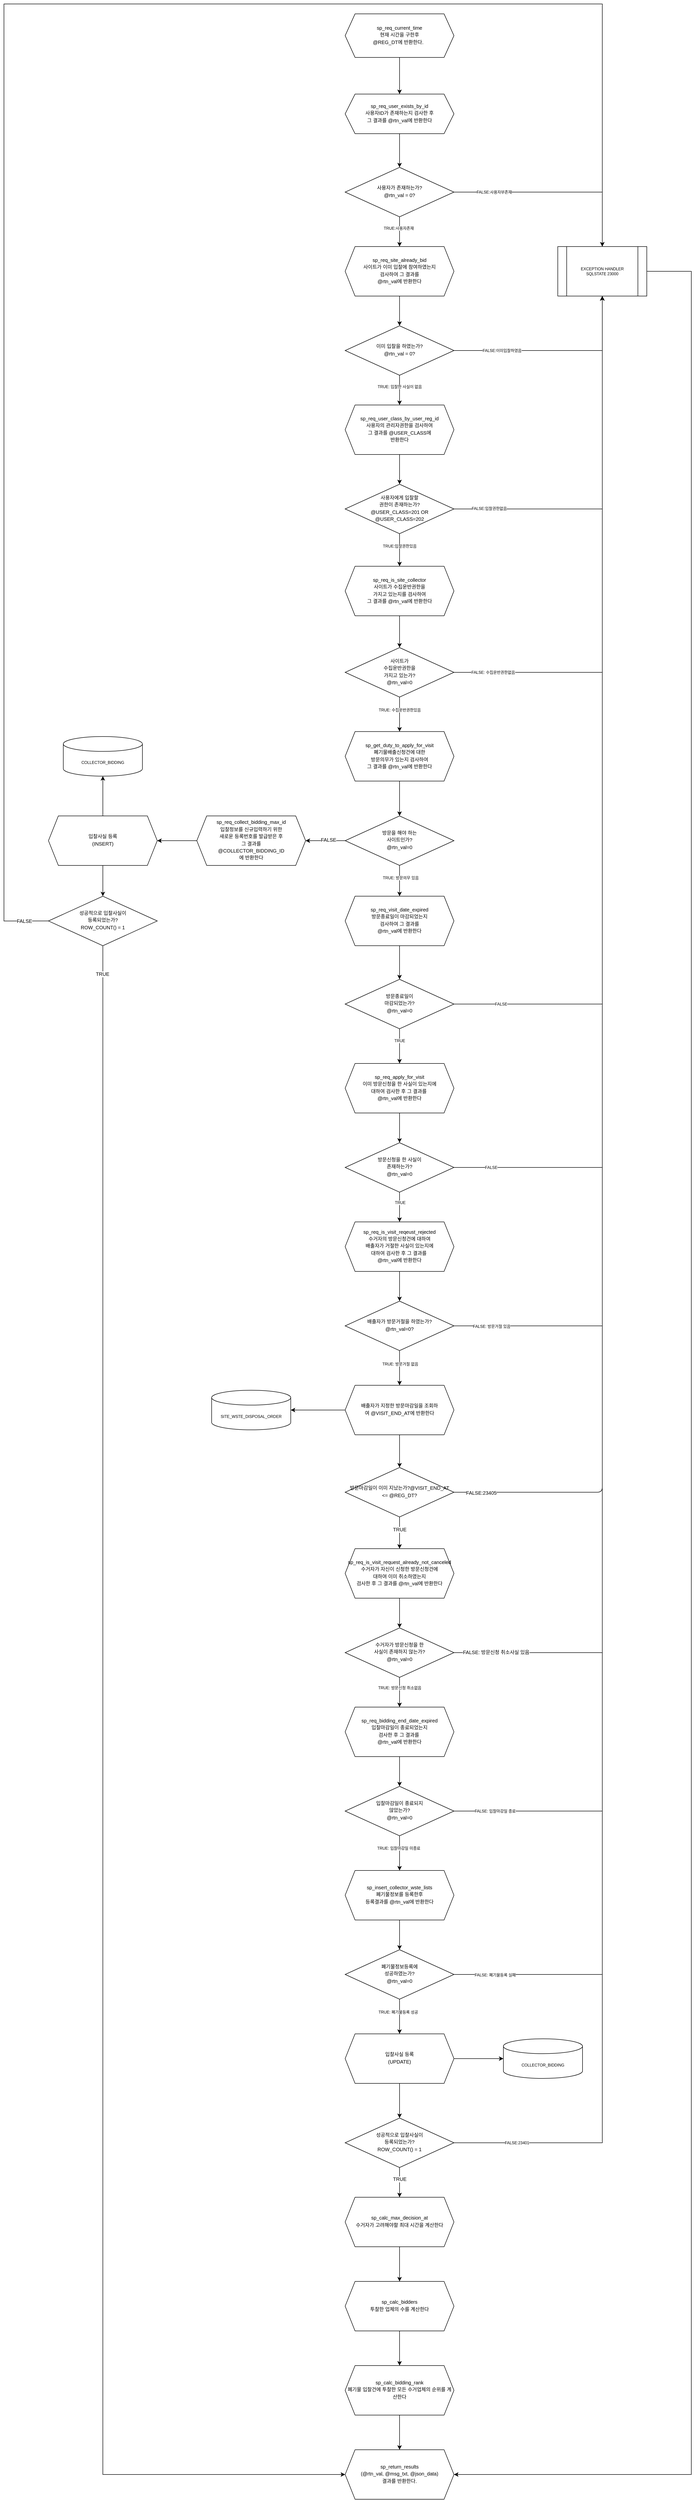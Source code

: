 <mxfile>
    <diagram id="bBSNHSyns5B7564u4pym" name="Page-1">
        <mxGraphModel dx="2501" dy="2789" grid="1" gridSize="10" guides="1" tooltips="1" connect="1" arrows="1" fold="1" page="1" pageScale="1" pageWidth="827" pageHeight="1169" math="0" shadow="0">
            <root>
                <mxCell id="0"/>
                <mxCell id="1" parent="0"/>
                <mxCell id="oMOvZgjtxlTCz-zowUhw-17" value="" style="edgeStyle=orthogonalEdgeStyle;rounded=0;orthogonalLoop=1;jettySize=auto;html=1;fontSize=8;" parent="1" source="oMOvZgjtxlTCz-zowUhw-9" target="oMOvZgjtxlTCz-zowUhw-16" edge="1">
                    <mxGeometry relative="1" as="geometry"/>
                </mxCell>
                <mxCell id="oMOvZgjtxlTCz-zowUhw-9" value="&lt;font style=&quot;font-size: 10px&quot;&gt;sp_req_current_time&lt;br&gt;현재 시간을 구한후&lt;br&gt;@REG_DT에 반환한다.&amp;nbsp;&amp;nbsp;&lt;/font&gt;" style="shape=hexagon;perimeter=hexagonPerimeter2;whiteSpace=wrap;html=1;fixedSize=1;shadow=0;strokeWidth=1;spacing=6;spacingTop=-4;" parent="1" vertex="1">
                    <mxGeometry x="-790" y="-2290" width="220" height="88" as="geometry"/>
                </mxCell>
                <mxCell id="oMOvZgjtxlTCz-zowUhw-19" value="" style="edgeStyle=orthogonalEdgeStyle;rounded=0;orthogonalLoop=1;jettySize=auto;html=1;fontSize=8;" parent="1" source="oMOvZgjtxlTCz-zowUhw-16" target="oMOvZgjtxlTCz-zowUhw-18" edge="1">
                    <mxGeometry relative="1" as="geometry"/>
                </mxCell>
                <mxCell id="oMOvZgjtxlTCz-zowUhw-16" value="&lt;font style=&quot;font-size: 10px&quot;&gt;sp_req_user_exists_by_id&lt;br&gt;사용자ID가 존재하는지 검사한 후&lt;br&gt;그 결과를 @rtn_val에 반환한다&lt;/font&gt;" style="shape=hexagon;perimeter=hexagonPerimeter2;whiteSpace=wrap;html=1;fixedSize=1;shadow=0;strokeWidth=1;spacing=6;spacingTop=-4;" parent="1" vertex="1">
                    <mxGeometry x="-790" y="-2128" width="220" height="80" as="geometry"/>
                </mxCell>
                <mxCell id="oMOvZgjtxlTCz-zowUhw-21" value="" style="edgeStyle=orthogonalEdgeStyle;rounded=0;orthogonalLoop=1;jettySize=auto;html=1;fontSize=8;" parent="1" source="oMOvZgjtxlTCz-zowUhw-18" target="oMOvZgjtxlTCz-zowUhw-20" edge="1">
                    <mxGeometry relative="1" as="geometry"/>
                </mxCell>
                <mxCell id="oMOvZgjtxlTCz-zowUhw-22" value="TRUE:사용자존재" style="edgeLabel;html=1;align=center;verticalAlign=middle;resizable=0;points=[];fontSize=8;" parent="oMOvZgjtxlTCz-zowUhw-21" vertex="1" connectable="0">
                    <mxGeometry x="-0.244" y="-2" relative="1" as="geometry">
                        <mxPoint as="offset"/>
                    </mxGeometry>
                </mxCell>
                <mxCell id="oMOvZgjtxlTCz-zowUhw-45" style="edgeStyle=orthogonalEdgeStyle;rounded=0;orthogonalLoop=1;jettySize=auto;html=1;exitX=1;exitY=0.5;exitDx=0;exitDy=0;entryX=0.5;entryY=0;entryDx=0;entryDy=0;fontSize=8;" parent="1" source="oMOvZgjtxlTCz-zowUhw-18" target="oMOvZgjtxlTCz-zowUhw-44" edge="1">
                    <mxGeometry relative="1" as="geometry"/>
                </mxCell>
                <mxCell id="oMOvZgjtxlTCz-zowUhw-46" value="FALSE:사용자부존재" style="edgeLabel;html=1;align=center;verticalAlign=middle;resizable=0;points=[];fontSize=8;" parent="oMOvZgjtxlTCz-zowUhw-45" vertex="1" connectable="0">
                    <mxGeometry x="-0.733" y="-1" relative="1" as="geometry">
                        <mxPoint x="26" y="-1" as="offset"/>
                    </mxGeometry>
                </mxCell>
                <mxCell id="oMOvZgjtxlTCz-zowUhw-18" value="&lt;font style=&quot;font-size: 10px&quot;&gt;사용자가 존재하는가?&lt;br&gt;@rtn_val = 0?&lt;/font&gt;" style="rhombus;whiteSpace=wrap;html=1;shadow=0;strokeWidth=1;spacing=6;spacingTop=-4;" parent="1" vertex="1">
                    <mxGeometry x="-790" y="-1980" width="220" height="100" as="geometry"/>
                </mxCell>
                <mxCell id="oMOvZgjtxlTCz-zowUhw-26" value="" style="edgeStyle=orthogonalEdgeStyle;rounded=0;orthogonalLoop=1;jettySize=auto;html=1;fontSize=8;" parent="1" source="oMOvZgjtxlTCz-zowUhw-20" target="oMOvZgjtxlTCz-zowUhw-25" edge="1">
                    <mxGeometry relative="1" as="geometry"/>
                </mxCell>
                <mxCell id="oMOvZgjtxlTCz-zowUhw-20" value="&lt;font style=&quot;font-size: 10px&quot;&gt;sp_req_site_already_bid&lt;br&gt;사이트가 이미 입찰에 참여하였는지&lt;br&gt;검사하여 그 결과를&lt;br&gt;@rtn_val에 반환한다&lt;/font&gt;" style="shape=hexagon;perimeter=hexagonPerimeter2;whiteSpace=wrap;html=1;fixedSize=1;shadow=0;strokeWidth=1;spacing=6;spacingTop=-4;" parent="1" vertex="1">
                    <mxGeometry x="-790" y="-1820" width="220" height="100" as="geometry"/>
                </mxCell>
                <mxCell id="oMOvZgjtxlTCz-zowUhw-31" value="" style="edgeStyle=orthogonalEdgeStyle;rounded=0;orthogonalLoop=1;jettySize=auto;html=1;fontSize=8;" parent="1" source="oMOvZgjtxlTCz-zowUhw-25" target="oMOvZgjtxlTCz-zowUhw-29" edge="1">
                    <mxGeometry relative="1" as="geometry"/>
                </mxCell>
                <mxCell id="oMOvZgjtxlTCz-zowUhw-36" value="TRUE: 입찰한 사실이 없음" style="edgeLabel;html=1;align=center;verticalAlign=middle;resizable=0;points=[];fontSize=8;" parent="oMOvZgjtxlTCz-zowUhw-31" vertex="1" connectable="0">
                    <mxGeometry x="-0.244" relative="1" as="geometry">
                        <mxPoint as="offset"/>
                    </mxGeometry>
                </mxCell>
                <mxCell id="oMOvZgjtxlTCz-zowUhw-47" style="edgeStyle=orthogonalEdgeStyle;rounded=0;orthogonalLoop=1;jettySize=auto;html=1;exitX=1;exitY=0.5;exitDx=0;exitDy=0;entryX=0.5;entryY=1;entryDx=0;entryDy=0;fontSize=8;" parent="1" source="oMOvZgjtxlTCz-zowUhw-25" target="oMOvZgjtxlTCz-zowUhw-44" edge="1">
                    <mxGeometry relative="1" as="geometry"/>
                </mxCell>
                <mxCell id="oMOvZgjtxlTCz-zowUhw-48" value="FALSE:이미입찰하였음" style="edgeLabel;html=1;align=center;verticalAlign=middle;resizable=0;points=[];fontSize=8;" parent="oMOvZgjtxlTCz-zowUhw-47" vertex="1" connectable="0">
                    <mxGeometry x="-0.576" y="-2" relative="1" as="geometry">
                        <mxPoint x="10" y="-2" as="offset"/>
                    </mxGeometry>
                </mxCell>
                <mxCell id="oMOvZgjtxlTCz-zowUhw-25" value="&lt;font style=&quot;font-size: 10px&quot;&gt;이미 입찰을 하였는가?&lt;br&gt;@rtn_val = 0?&lt;/font&gt;" style="rhombus;whiteSpace=wrap;html=1;shadow=0;strokeWidth=1;spacing=6;spacingTop=-4;" parent="1" vertex="1">
                    <mxGeometry x="-790" y="-1660" width="220" height="100" as="geometry"/>
                </mxCell>
                <mxCell id="oMOvZgjtxlTCz-zowUhw-35" value="" style="edgeStyle=orthogonalEdgeStyle;rounded=0;orthogonalLoop=1;jettySize=auto;html=1;fontSize=8;" parent="1" source="oMOvZgjtxlTCz-zowUhw-29" target="oMOvZgjtxlTCz-zowUhw-34" edge="1">
                    <mxGeometry relative="1" as="geometry"/>
                </mxCell>
                <mxCell id="oMOvZgjtxlTCz-zowUhw-29" value="&lt;font style=&quot;font-size: 10px&quot;&gt;sp_req_user_class_by_user_reg_id&lt;br&gt;사용자의 관리자권한을 검사하여&lt;br&gt;그 결과를&amp;nbsp;@USER_CLASS에&lt;br&gt;반환한다&lt;/font&gt;" style="shape=hexagon;perimeter=hexagonPerimeter2;whiteSpace=wrap;html=1;fixedSize=1;shadow=0;strokeWidth=1;spacing=6;spacingTop=-4;" parent="1" vertex="1">
                    <mxGeometry x="-790" y="-1500" width="220" height="100" as="geometry"/>
                </mxCell>
                <mxCell id="oMOvZgjtxlTCz-zowUhw-40" value="" style="edgeStyle=orthogonalEdgeStyle;rounded=0;orthogonalLoop=1;jettySize=auto;html=1;fontSize=8;entryX=0.5;entryY=0;entryDx=0;entryDy=0;" parent="1" source="oMOvZgjtxlTCz-zowUhw-34" target="oMOvZgjtxlTCz-zowUhw-63" edge="1">
                    <mxGeometry relative="1" as="geometry"/>
                </mxCell>
                <mxCell id="oMOvZgjtxlTCz-zowUhw-41" value="TRUE:입찰권한있음" style="edgeLabel;html=1;align=center;verticalAlign=middle;resizable=0;points=[];fontSize=8;" parent="oMOvZgjtxlTCz-zowUhw-40" vertex="1" connectable="0">
                    <mxGeometry x="-0.244" relative="1" as="geometry">
                        <mxPoint as="offset"/>
                    </mxGeometry>
                </mxCell>
                <mxCell id="oMOvZgjtxlTCz-zowUhw-49" style="edgeStyle=orthogonalEdgeStyle;rounded=0;orthogonalLoop=1;jettySize=auto;html=1;exitX=1;exitY=0.5;exitDx=0;exitDy=0;entryX=0.5;entryY=1;entryDx=0;entryDy=0;fontSize=8;" parent="1" source="oMOvZgjtxlTCz-zowUhw-34" target="oMOvZgjtxlTCz-zowUhw-44" edge="1">
                    <mxGeometry relative="1" as="geometry"/>
                </mxCell>
                <mxCell id="oMOvZgjtxlTCz-zowUhw-50" value="FALSE:입찰권한없음" style="edgeLabel;html=1;align=center;verticalAlign=middle;resizable=0;points=[];fontSize=8;" parent="oMOvZgjtxlTCz-zowUhw-49" vertex="1" connectable="0">
                    <mxGeometry x="-0.806" y="1" relative="1" as="geometry">
                        <mxPoint as="offset"/>
                    </mxGeometry>
                </mxCell>
                <mxCell id="oMOvZgjtxlTCz-zowUhw-34" value="&lt;font style=&quot;font-size: 10px&quot;&gt;사용자에게 입찰할 &lt;br&gt;권한이 존재하는가?&lt;br&gt;@USER_CLASS=201 OR&lt;br&gt;@USER_CLASS=202&lt;/font&gt;" style="rhombus;whiteSpace=wrap;html=1;shadow=0;strokeWidth=1;spacing=6;spacingTop=-4;" parent="1" vertex="1">
                    <mxGeometry x="-790" y="-1340" width="220" height="100" as="geometry"/>
                </mxCell>
                <mxCell id="oMOvZgjtxlTCz-zowUhw-43" value="" style="edgeStyle=orthogonalEdgeStyle;rounded=0;orthogonalLoop=1;jettySize=auto;html=1;fontSize=8;" parent="1" source="oMOvZgjtxlTCz-zowUhw-39" target="oMOvZgjtxlTCz-zowUhw-42" edge="1">
                    <mxGeometry relative="1" as="geometry"/>
                </mxCell>
                <mxCell id="oMOvZgjtxlTCz-zowUhw-54" value="" style="edgeStyle=orthogonalEdgeStyle;rounded=0;orthogonalLoop=1;jettySize=auto;html=1;fontSize=8;" parent="1" source="oMOvZgjtxlTCz-zowUhw-39" target="oMOvZgjtxlTCz-zowUhw-53" edge="1">
                    <mxGeometry relative="1" as="geometry"/>
                </mxCell>
                <mxCell id="oMOvZgjtxlTCz-zowUhw-39" value="&lt;font style=&quot;font-size: 10px&quot;&gt;입찰사실 등록&lt;br&gt;(UPDATE)&lt;/font&gt;" style="shape=hexagon;perimeter=hexagonPerimeter2;whiteSpace=wrap;html=1;fixedSize=1;shadow=0;strokeWidth=1;spacing=6;spacingTop=-4;" parent="1" vertex="1">
                    <mxGeometry x="-790" y="1790" width="220" height="100" as="geometry"/>
                </mxCell>
                <mxCell id="oMOvZgjtxlTCz-zowUhw-42" value="&lt;span style=&quot;font-size: 8px&quot;&gt;COLLECTOR_BIDDING&lt;/span&gt;" style="shape=cylinder3;whiteSpace=wrap;html=1;boundedLbl=1;backgroundOutline=1;size=15;fontSize=8;" parent="1" vertex="1">
                    <mxGeometry x="-470" y="1800" width="160" height="80" as="geometry"/>
                </mxCell>
                <mxCell id="oMOvZgjtxlTCz-zowUhw-61" style="edgeStyle=orthogonalEdgeStyle;rounded=0;orthogonalLoop=1;jettySize=auto;html=1;exitX=1;exitY=0.5;exitDx=0;exitDy=0;entryX=1;entryY=0.5;entryDx=0;entryDy=0;fontSize=8;" parent="1" source="oMOvZgjtxlTCz-zowUhw-44" target="oMOvZgjtxlTCz-zowUhw-59" edge="1">
                    <mxGeometry relative="1" as="geometry">
                        <Array as="points">
                            <mxPoint x="-90" y="-1770"/>
                            <mxPoint x="-90" y="2680"/>
                        </Array>
                    </mxGeometry>
                </mxCell>
                <mxCell id="oMOvZgjtxlTCz-zowUhw-44" value="EXCEPTION HANDLER&lt;br&gt;SQLSTATE 23000" style="shape=process;whiteSpace=wrap;html=1;backgroundOutline=1;fontSize=8;" parent="1" vertex="1">
                    <mxGeometry x="-360" y="-1820" width="180" height="100" as="geometry"/>
                </mxCell>
                <mxCell id="oMOvZgjtxlTCz-zowUhw-55" style="edgeStyle=orthogonalEdgeStyle;rounded=0;orthogonalLoop=1;jettySize=auto;html=1;entryX=0.5;entryY=1;entryDx=0;entryDy=0;fontSize=8;" parent="1" source="oMOvZgjtxlTCz-zowUhw-53" target="oMOvZgjtxlTCz-zowUhw-44" edge="1">
                    <mxGeometry relative="1" as="geometry"/>
                </mxCell>
                <mxCell id="oMOvZgjtxlTCz-zowUhw-56" value="FALSE:23401" style="edgeLabel;html=1;align=center;verticalAlign=middle;resizable=0;points=[];fontSize=8;" parent="oMOvZgjtxlTCz-zowUhw-55" vertex="1" connectable="0">
                    <mxGeometry x="-0.879" y="1" relative="1" as="geometry">
                        <mxPoint x="-117" y="1" as="offset"/>
                    </mxGeometry>
                </mxCell>
                <mxCell id="17" value="" style="edgeStyle=orthogonalEdgeStyle;html=1;fontSize=10;" edge="1" parent="1" source="oMOvZgjtxlTCz-zowUhw-53" target="14">
                    <mxGeometry relative="1" as="geometry"/>
                </mxCell>
                <mxCell id="21" value="TRUE" style="edgeLabel;html=1;align=center;verticalAlign=middle;resizable=0;points=[];fontSize=10;" vertex="1" connectable="0" parent="17">
                    <mxGeometry x="-0.246" relative="1" as="geometry">
                        <mxPoint as="offset"/>
                    </mxGeometry>
                </mxCell>
                <mxCell id="oMOvZgjtxlTCz-zowUhw-53" value="&lt;font style=&quot;font-size: 10px&quot;&gt;성공적으로 입찰사실이&lt;br&gt;등록되었는가?&lt;br&gt;ROW_COUNT() = 1&lt;/font&gt;" style="rhombus;whiteSpace=wrap;html=1;shadow=0;strokeWidth=1;spacing=6;spacingTop=-4;" parent="1" vertex="1">
                    <mxGeometry x="-790" y="1960" width="220" height="100" as="geometry"/>
                </mxCell>
                <mxCell id="oMOvZgjtxlTCz-zowUhw-59" value="&lt;font style=&quot;font-size: 10px&quot;&gt;sp_return_results&lt;br&gt;(@rtn_val, @msg_txt, @json_data)&lt;br&gt;결과를 반환한다.&lt;/font&gt;" style="shape=hexagon;perimeter=hexagonPerimeter2;whiteSpace=wrap;html=1;fixedSize=1;shadow=0;strokeWidth=1;spacing=6;spacingTop=-4;" parent="1" vertex="1">
                    <mxGeometry x="-790" y="2630" width="220" height="100" as="geometry"/>
                </mxCell>
                <mxCell id="oMOvZgjtxlTCz-zowUhw-62" value="" style="edgeStyle=orthogonalEdgeStyle;rounded=0;orthogonalLoop=1;jettySize=auto;html=1;fontSize=8;" parent="1" source="oMOvZgjtxlTCz-zowUhw-63" target="oMOvZgjtxlTCz-zowUhw-64" edge="1">
                    <mxGeometry relative="1" as="geometry"/>
                </mxCell>
                <mxCell id="oMOvZgjtxlTCz-zowUhw-63" value="&lt;font style=&quot;font-size: 10px&quot;&gt;sp_req_is_site_collector&lt;br&gt;사이트가 수집운반권한을&lt;br&gt;가지고 있는지를 검사하여&lt;br&gt;그 결과를&amp;nbsp;@rtn_val에 반환한다&lt;/font&gt;" style="shape=hexagon;perimeter=hexagonPerimeter2;whiteSpace=wrap;html=1;fixedSize=1;shadow=0;strokeWidth=1;spacing=6;spacingTop=-4;" parent="1" vertex="1">
                    <mxGeometry x="-790" y="-1174.29" width="220" height="100" as="geometry"/>
                </mxCell>
                <mxCell id="oMOvZgjtxlTCz-zowUhw-65" value="" style="edgeStyle=orthogonalEdgeStyle;rounded=0;orthogonalLoop=1;jettySize=auto;html=1;fontSize=8;entryX=0.5;entryY=0;entryDx=0;entryDy=0;" parent="1" source="oMOvZgjtxlTCz-zowUhw-64" target="oMOvZgjtxlTCz-zowUhw-70" edge="1">
                    <mxGeometry relative="1" as="geometry">
                        <mxPoint x="-680" y="-820" as="targetPoint"/>
                    </mxGeometry>
                </mxCell>
                <mxCell id="oMOvZgjtxlTCz-zowUhw-66" value="TRUE: 수집운반권한있음" style="edgeLabel;html=1;align=center;verticalAlign=middle;resizable=0;points=[];fontSize=8;" parent="oMOvZgjtxlTCz-zowUhw-65" vertex="1" connectable="0">
                    <mxGeometry x="-0.267" relative="1" as="geometry">
                        <mxPoint as="offset"/>
                    </mxGeometry>
                </mxCell>
                <mxCell id="oMOvZgjtxlTCz-zowUhw-67" style="edgeStyle=orthogonalEdgeStyle;rounded=0;orthogonalLoop=1;jettySize=auto;html=1;exitX=1;exitY=0.5;exitDx=0;exitDy=0;fontSize=8;" parent="1" source="oMOvZgjtxlTCz-zowUhw-64" target="oMOvZgjtxlTCz-zowUhw-44" edge="1">
                    <mxGeometry relative="1" as="geometry"/>
                </mxCell>
                <mxCell id="oMOvZgjtxlTCz-zowUhw-68" value="FALSE: 수집운반권한없음" style="edgeLabel;html=1;align=center;verticalAlign=middle;resizable=0;points=[];fontSize=8;" parent="oMOvZgjtxlTCz-zowUhw-67" vertex="1" connectable="0">
                    <mxGeometry x="-0.916" y="1" relative="1" as="geometry">
                        <mxPoint x="34" y="1" as="offset"/>
                    </mxGeometry>
                </mxCell>
                <mxCell id="oMOvZgjtxlTCz-zowUhw-64" value="&lt;font style=&quot;font-size: 10px&quot;&gt;사이트가 &lt;br&gt;수집운반권한을&lt;br&gt;가지고 있는가?&lt;br&gt;@rtn_val=0&lt;/font&gt;" style="rhombus;whiteSpace=wrap;html=1;shadow=0;strokeWidth=1;spacing=6;spacingTop=-4;" parent="1" vertex="1">
                    <mxGeometry x="-790" y="-1010" width="220" height="100" as="geometry"/>
                </mxCell>
                <mxCell id="oMOvZgjtxlTCz-zowUhw-69" value="" style="edgeStyle=orthogonalEdgeStyle;rounded=0;orthogonalLoop=1;jettySize=auto;html=1;fontSize=8;" parent="1" source="oMOvZgjtxlTCz-zowUhw-70" target="oMOvZgjtxlTCz-zowUhw-71" edge="1">
                    <mxGeometry relative="1" as="geometry"/>
                </mxCell>
                <mxCell id="oMOvZgjtxlTCz-zowUhw-70" value="&lt;font style=&quot;font-size: 10px&quot;&gt;sp_get_duty_to_apply_for_visit&lt;br&gt;폐기물배출신청건에 대한&lt;br&gt;방문의무가 있는지 검사하여&lt;br&gt;그 결과를&amp;nbsp;@rtn_val에 반환한다&lt;/font&gt;" style="shape=hexagon;perimeter=hexagonPerimeter2;whiteSpace=wrap;html=1;fixedSize=1;shadow=0;strokeWidth=1;spacing=6;spacingTop=-4;" parent="1" vertex="1">
                    <mxGeometry x="-790" y="-840.34" width="220" height="100" as="geometry"/>
                </mxCell>
                <mxCell id="oMOvZgjtxlTCz-zowUhw-72" value="" style="edgeStyle=orthogonalEdgeStyle;rounded=0;orthogonalLoop=1;jettySize=auto;html=1;fontSize=8;entryX=0.5;entryY=0;entryDx=0;entryDy=0;" parent="1" source="oMOvZgjtxlTCz-zowUhw-71" target="oMOvZgjtxlTCz-zowUhw-77" edge="1">
                    <mxGeometry relative="1" as="geometry"/>
                </mxCell>
                <mxCell id="oMOvZgjtxlTCz-zowUhw-73" value="TRUE: 방문의무 있음" style="edgeLabel;html=1;align=center;verticalAlign=middle;resizable=0;points=[];fontSize=8;" parent="oMOvZgjtxlTCz-zowUhw-72" vertex="1" connectable="0">
                    <mxGeometry x="-0.218" y="2" relative="1" as="geometry">
                        <mxPoint as="offset"/>
                    </mxGeometry>
                </mxCell>
                <mxCell id="oMOvZgjtxlTCz-zowUhw-120" value="" style="edgeStyle=orthogonalEdgeStyle;rounded=0;orthogonalLoop=1;jettySize=auto;html=1;fontSize=8;entryX=1;entryY=0.5;entryDx=0;entryDy=0;" parent="1" source="oMOvZgjtxlTCz-zowUhw-71" target="oMOvZgjtxlTCz-zowUhw-121" edge="1">
                    <mxGeometry relative="1" as="geometry">
                        <mxPoint x="-840" y="-604.5" as="targetPoint"/>
                    </mxGeometry>
                </mxCell>
                <mxCell id="22" value="FALSE" style="edgeLabel;html=1;align=center;verticalAlign=middle;resizable=0;points=[];fontSize=10;" vertex="1" connectable="0" parent="oMOvZgjtxlTCz-zowUhw-120">
                    <mxGeometry x="-0.144" y="-2" relative="1" as="geometry">
                        <mxPoint as="offset"/>
                    </mxGeometry>
                </mxCell>
                <mxCell id="oMOvZgjtxlTCz-zowUhw-71" value="&lt;font style=&quot;font-size: 10px&quot;&gt;방문을 해야 하는&lt;br&gt;사이트인가?&lt;br&gt;@rtn_val=0&lt;/font&gt;" style="rhombus;whiteSpace=wrap;html=1;shadow=0;strokeWidth=1;spacing=6;spacingTop=-4;" parent="1" vertex="1">
                    <mxGeometry x="-790" y="-670" width="220" height="100" as="geometry"/>
                </mxCell>
                <mxCell id="oMOvZgjtxlTCz-zowUhw-76" value="" style="edgeStyle=orthogonalEdgeStyle;rounded=0;orthogonalLoop=1;jettySize=auto;html=1;fontSize=8;" parent="1" source="oMOvZgjtxlTCz-zowUhw-77" target="oMOvZgjtxlTCz-zowUhw-78" edge="1">
                    <mxGeometry relative="1" as="geometry"/>
                </mxCell>
                <mxCell id="oMOvZgjtxlTCz-zowUhw-77" value="&lt;font style=&quot;font-size: 10px&quot;&gt;sp_req_visit_date_expired&lt;br&gt;방문종료일이 마감되었는지&lt;br&gt;&amp;nbsp;검사하여 그 결과를&amp;nbsp;&lt;br&gt;@rtn_val에 반환한다&lt;/font&gt;" style="shape=hexagon;perimeter=hexagonPerimeter2;whiteSpace=wrap;html=1;fixedSize=1;shadow=0;strokeWidth=1;spacing=6;spacingTop=-4;" parent="1" vertex="1">
                    <mxGeometry x="-790" y="-507.83" width="220" height="100" as="geometry"/>
                </mxCell>
                <mxCell id="oMOvZgjtxlTCz-zowUhw-79" value="" style="edgeStyle=orthogonalEdgeStyle;rounded=0;orthogonalLoop=1;jettySize=auto;html=1;fontSize=8;entryX=0.5;entryY=0;entryDx=0;entryDy=0;" parent="1" source="oMOvZgjtxlTCz-zowUhw-78" target="oMOvZgjtxlTCz-zowUhw-84" edge="1">
                    <mxGeometry relative="1" as="geometry">
                        <Array as="points"/>
                    </mxGeometry>
                </mxCell>
                <mxCell id="oMOvZgjtxlTCz-zowUhw-80" value="TRUE" style="edgeLabel;html=1;align=center;verticalAlign=middle;resizable=0;points=[];fontSize=8;" parent="oMOvZgjtxlTCz-zowUhw-79" vertex="1" connectable="0">
                    <mxGeometry x="-0.327" relative="1" as="geometry">
                        <mxPoint as="offset"/>
                    </mxGeometry>
                </mxCell>
                <mxCell id="oMOvZgjtxlTCz-zowUhw-81" style="edgeStyle=orthogonalEdgeStyle;rounded=0;orthogonalLoop=1;jettySize=auto;html=1;exitX=1;exitY=0.5;exitDx=0;exitDy=0;fontSize=8;" parent="1" source="oMOvZgjtxlTCz-zowUhw-78" target="oMOvZgjtxlTCz-zowUhw-44" edge="1">
                    <mxGeometry relative="1" as="geometry"/>
                </mxCell>
                <mxCell id="oMOvZgjtxlTCz-zowUhw-82" value="FALSE" style="edgeLabel;html=1;align=center;verticalAlign=middle;resizable=0;points=[];fontSize=8;" parent="oMOvZgjtxlTCz-zowUhw-81" vertex="1" connectable="0">
                    <mxGeometry x="-0.92" relative="1" as="geometry">
                        <mxPoint x="26" as="offset"/>
                    </mxGeometry>
                </mxCell>
                <mxCell id="oMOvZgjtxlTCz-zowUhw-78" value="&lt;font style=&quot;font-size: 10px&quot;&gt;방문종료일이&lt;br&gt;마감되었는가?&lt;br&gt;@rtn_val=0&lt;/font&gt;" style="rhombus;whiteSpace=wrap;html=1;shadow=0;strokeWidth=1;spacing=6;spacingTop=-4;" parent="1" vertex="1">
                    <mxGeometry x="-790" y="-340" width="220" height="100" as="geometry"/>
                </mxCell>
                <mxCell id="oMOvZgjtxlTCz-zowUhw-83" value="" style="edgeStyle=orthogonalEdgeStyle;rounded=0;orthogonalLoop=1;jettySize=auto;html=1;fontSize=8;" parent="1" source="oMOvZgjtxlTCz-zowUhw-84" target="oMOvZgjtxlTCz-zowUhw-85" edge="1">
                    <mxGeometry relative="1" as="geometry"/>
                </mxCell>
                <mxCell id="oMOvZgjtxlTCz-zowUhw-84" value="&lt;font style=&quot;font-size: 10px&quot;&gt;sp_req_apply_for_visit&lt;br&gt;이미 방문신청을 한 사실이 있는지에&lt;br&gt;대하여 검사한 후 그 결과를&amp;nbsp;&lt;br&gt;@rtn_val에 반환한다&lt;/font&gt;" style="shape=hexagon;perimeter=hexagonPerimeter2;whiteSpace=wrap;html=1;fixedSize=1;shadow=0;strokeWidth=1;spacing=6;spacingTop=-4;" parent="1" vertex="1">
                    <mxGeometry x="-790" y="-170" width="220" height="100" as="geometry"/>
                </mxCell>
                <mxCell id="oMOvZgjtxlTCz-zowUhw-86" value="" style="edgeStyle=orthogonalEdgeStyle;rounded=0;orthogonalLoop=1;jettySize=auto;html=1;fontSize=8;entryX=0.5;entryY=0;entryDx=0;entryDy=0;" parent="1" source="oMOvZgjtxlTCz-zowUhw-85" target="oMOvZgjtxlTCz-zowUhw-91" edge="1">
                    <mxGeometry relative="1" as="geometry"/>
                </mxCell>
                <mxCell id="oMOvZgjtxlTCz-zowUhw-87" value="TRUE" style="edgeLabel;html=1;align=center;verticalAlign=middle;resizable=0;points=[];fontSize=8;" parent="oMOvZgjtxlTCz-zowUhw-86" vertex="1" connectable="0">
                    <mxGeometry x="-0.312" y="1" relative="1" as="geometry">
                        <mxPoint as="offset"/>
                    </mxGeometry>
                </mxCell>
                <mxCell id="oMOvZgjtxlTCz-zowUhw-88" style="edgeStyle=orthogonalEdgeStyle;rounded=0;orthogonalLoop=1;jettySize=auto;html=1;exitX=1;exitY=0.5;exitDx=0;exitDy=0;fontSize=8;" parent="1" source="oMOvZgjtxlTCz-zowUhw-85" target="oMOvZgjtxlTCz-zowUhw-44" edge="1">
                    <mxGeometry relative="1" as="geometry"/>
                </mxCell>
                <mxCell id="oMOvZgjtxlTCz-zowUhw-89" value="FALSE" style="edgeLabel;html=1;align=center;verticalAlign=middle;resizable=0;points=[];fontSize=8;" parent="oMOvZgjtxlTCz-zowUhw-88" vertex="1" connectable="0">
                    <mxGeometry x="-0.927" relative="1" as="geometry">
                        <mxPoint as="offset"/>
                    </mxGeometry>
                </mxCell>
                <mxCell id="oMOvZgjtxlTCz-zowUhw-85" value="&lt;font style=&quot;font-size: 10px&quot;&gt;방문신청을 한 사실이&lt;br&gt;존재하는가?&lt;br&gt;@rtn_val=0&lt;/font&gt;" style="rhombus;whiteSpace=wrap;html=1;shadow=0;strokeWidth=1;spacing=6;spacingTop=-4;" parent="1" vertex="1">
                    <mxGeometry x="-790" y="-10" width="220" height="100" as="geometry"/>
                </mxCell>
                <mxCell id="oMOvZgjtxlTCz-zowUhw-90" value="" style="edgeStyle=orthogonalEdgeStyle;rounded=0;orthogonalLoop=1;jettySize=auto;html=1;fontSize=8;" parent="1" source="oMOvZgjtxlTCz-zowUhw-91" target="oMOvZgjtxlTCz-zowUhw-92" edge="1">
                    <mxGeometry relative="1" as="geometry"/>
                </mxCell>
                <mxCell id="oMOvZgjtxlTCz-zowUhw-91" value="&lt;font style=&quot;font-size: 10px&quot;&gt;sp_req_is_visit_reqeust_rejected&lt;br&gt;수거자의 방문신청건에 대하여&lt;br&gt;배출자가 거절한 사실이 있는지에&lt;br&gt;대하여 검사한 후 그 결과를&amp;nbsp;&lt;br&gt;@rtn_val에 반환한다&lt;/font&gt;" style="shape=hexagon;perimeter=hexagonPerimeter2;whiteSpace=wrap;html=1;fixedSize=1;shadow=0;strokeWidth=1;spacing=6;spacingTop=-4;" parent="1" vertex="1">
                    <mxGeometry x="-790" y="150.0" width="220" height="100" as="geometry"/>
                </mxCell>
                <mxCell id="oMOvZgjtxlTCz-zowUhw-93" value="" style="edgeStyle=orthogonalEdgeStyle;rounded=0;orthogonalLoop=1;jettySize=auto;html=1;fontSize=8;entryX=0.5;entryY=0;entryDx=0;entryDy=0;" parent="1" source="oMOvZgjtxlTCz-zowUhw-92" target="2" edge="1">
                    <mxGeometry relative="1" as="geometry">
                        <mxPoint x="-680" y="480.0" as="targetPoint"/>
                    </mxGeometry>
                </mxCell>
                <mxCell id="oMOvZgjtxlTCz-zowUhw-94" value="TRUE: 방문거절 없음" style="edgeLabel;html=1;align=center;verticalAlign=middle;resizable=0;points=[];fontSize=8;" parent="oMOvZgjtxlTCz-zowUhw-93" vertex="1" connectable="0">
                    <mxGeometry x="-0.235" y="1" relative="1" as="geometry">
                        <mxPoint as="offset"/>
                    </mxGeometry>
                </mxCell>
                <mxCell id="oMOvZgjtxlTCz-zowUhw-95" style="edgeStyle=orthogonalEdgeStyle;rounded=0;orthogonalLoop=1;jettySize=auto;html=1;exitX=1;exitY=0.5;exitDx=0;exitDy=0;fontSize=8;" parent="1" source="oMOvZgjtxlTCz-zowUhw-92" target="oMOvZgjtxlTCz-zowUhw-44" edge="1">
                    <mxGeometry relative="1" as="geometry"/>
                </mxCell>
                <mxCell id="oMOvZgjtxlTCz-zowUhw-96" value="FALSE: 방문거절 있음" style="edgeLabel;html=1;align=center;verticalAlign=middle;resizable=0;points=[];fontSize=8;" parent="oMOvZgjtxlTCz-zowUhw-95" vertex="1" connectable="0">
                    <mxGeometry x="-0.936" y="-1" relative="1" as="geometry">
                        <mxPoint as="offset"/>
                    </mxGeometry>
                </mxCell>
                <mxCell id="oMOvZgjtxlTCz-zowUhw-92" value="&lt;font style=&quot;font-size: 10px&quot;&gt;배출자가 방문거절을 하였는가?&lt;br&gt;@rtn_val=0?&lt;/font&gt;" style="rhombus;whiteSpace=wrap;html=1;shadow=0;strokeWidth=1;spacing=6;spacingTop=-4;" parent="1" vertex="1">
                    <mxGeometry x="-790" y="310.0" width="220" height="100" as="geometry"/>
                </mxCell>
                <mxCell id="oMOvZgjtxlTCz-zowUhw-100" value="" style="edgeStyle=orthogonalEdgeStyle;rounded=0;orthogonalLoop=1;jettySize=auto;html=1;fontSize=8;entryX=0.5;entryY=0;entryDx=0;entryDy=0;" parent="1" source="oMOvZgjtxlTCz-zowUhw-99" target="oMOvZgjtxlTCz-zowUhw-105" edge="1">
                    <mxGeometry relative="1" as="geometry"/>
                </mxCell>
                <mxCell id="oMOvZgjtxlTCz-zowUhw-101" value="TRUE: 방문신청 취소없음" style="edgeLabel;html=1;align=center;verticalAlign=middle;resizable=0;points=[];fontSize=8;" parent="oMOvZgjtxlTCz-zowUhw-100" vertex="1" connectable="0">
                    <mxGeometry x="-0.312" relative="1" as="geometry">
                        <mxPoint as="offset"/>
                    </mxGeometry>
                </mxCell>
                <mxCell id="oMOvZgjtxlTCz-zowUhw-102" style="edgeStyle=orthogonalEdgeStyle;rounded=0;orthogonalLoop=1;jettySize=auto;html=1;exitX=1;exitY=0.5;exitDx=0;exitDy=0;fontSize=8;" parent="1" source="oMOvZgjtxlTCz-zowUhw-99" target="oMOvZgjtxlTCz-zowUhw-44" edge="1">
                    <mxGeometry relative="1" as="geometry"/>
                </mxCell>
                <mxCell id="oMOvZgjtxlTCz-zowUhw-103" value="&lt;font style=&quot;font-size: 10px&quot;&gt;FALSE: 방문신청 취소사실 있음&lt;/font&gt;" style="edgeLabel;html=1;align=center;verticalAlign=middle;resizable=0;points=[];fontSize=8;" parent="oMOvZgjtxlTCz-zowUhw-102" vertex="1" connectable="0">
                    <mxGeometry x="-0.944" y="1" relative="1" as="geometry">
                        <mxPoint as="offset"/>
                    </mxGeometry>
                </mxCell>
                <mxCell id="oMOvZgjtxlTCz-zowUhw-99" value="&lt;font style=&quot;font-size: 10px&quot;&gt;수거자가 방문신청을 한&lt;br&gt;사실이 존재하지 않는가?&lt;br&gt;@rtn_val=0&lt;/font&gt;" style="rhombus;whiteSpace=wrap;html=1;shadow=0;strokeWidth=1;spacing=6;spacingTop=-4;" parent="1" vertex="1">
                    <mxGeometry x="-790" y="970" width="220" height="100" as="geometry"/>
                </mxCell>
                <mxCell id="oMOvZgjtxlTCz-zowUhw-104" value="" style="edgeStyle=orthogonalEdgeStyle;rounded=0;orthogonalLoop=1;jettySize=auto;html=1;fontSize=8;" parent="1" source="oMOvZgjtxlTCz-zowUhw-105" target="oMOvZgjtxlTCz-zowUhw-106" edge="1">
                    <mxGeometry relative="1" as="geometry"/>
                </mxCell>
                <mxCell id="oMOvZgjtxlTCz-zowUhw-105" value="&lt;font style=&quot;font-size: 10px&quot;&gt;sp_req_bidding_end_date_expired&lt;br&gt;입찰마감일이 종료되었는지&lt;br&gt;검사한 후 그 결과를&amp;nbsp;&lt;br&gt;@rtn_val에 반환한다&lt;/font&gt;" style="shape=hexagon;perimeter=hexagonPerimeter2;whiteSpace=wrap;html=1;fixedSize=1;shadow=0;strokeWidth=1;spacing=6;spacingTop=-4;" parent="1" vertex="1">
                    <mxGeometry x="-790" y="1130" width="220" height="100" as="geometry"/>
                </mxCell>
                <mxCell id="oMOvZgjtxlTCz-zowUhw-107" style="edgeStyle=orthogonalEdgeStyle;rounded=0;orthogonalLoop=1;jettySize=auto;html=1;exitX=1;exitY=0.5;exitDx=0;exitDy=0;fontSize=8;" parent="1" source="oMOvZgjtxlTCz-zowUhw-106" target="oMOvZgjtxlTCz-zowUhw-44" edge="1">
                    <mxGeometry relative="1" as="geometry"/>
                </mxCell>
                <mxCell id="oMOvZgjtxlTCz-zowUhw-108" value="FALSE: 입찰마감일 종료" style="edgeLabel;html=1;align=center;verticalAlign=middle;resizable=0;points=[];fontSize=8;" parent="oMOvZgjtxlTCz-zowUhw-107" vertex="1" connectable="0">
                    <mxGeometry x="-0.951" relative="1" as="geometry">
                        <mxPoint as="offset"/>
                    </mxGeometry>
                </mxCell>
                <mxCell id="oMOvZgjtxlTCz-zowUhw-113" value="" style="edgeStyle=orthogonalEdgeStyle;rounded=0;orthogonalLoop=1;jettySize=auto;html=1;fontSize=8;" parent="1" source="oMOvZgjtxlTCz-zowUhw-106" target="oMOvZgjtxlTCz-zowUhw-111" edge="1">
                    <mxGeometry relative="1" as="geometry"/>
                </mxCell>
                <mxCell id="oMOvZgjtxlTCz-zowUhw-114" value="TRUE: 입찰마감일 미종료" style="edgeLabel;html=1;align=center;verticalAlign=middle;resizable=0;points=[];fontSize=8;" parent="oMOvZgjtxlTCz-zowUhw-113" vertex="1" connectable="0">
                    <mxGeometry x="-0.289" y="-2" relative="1" as="geometry">
                        <mxPoint as="offset"/>
                    </mxGeometry>
                </mxCell>
                <mxCell id="oMOvZgjtxlTCz-zowUhw-106" value="&lt;font style=&quot;font-size: 10px&quot;&gt;입찰마감일이 종료되지&lt;br&gt;않았는가?&lt;br&gt;@rtn_val=0&lt;/font&gt;" style="rhombus;whiteSpace=wrap;html=1;shadow=0;strokeWidth=1;spacing=6;spacingTop=-4;" parent="1" vertex="1">
                    <mxGeometry x="-790" y="1290" width="220" height="100" as="geometry"/>
                </mxCell>
                <mxCell id="oMOvZgjtxlTCz-zowUhw-110" value="" style="edgeStyle=orthogonalEdgeStyle;rounded=0;orthogonalLoop=1;jettySize=auto;html=1;fontSize=8;" parent="1" source="oMOvZgjtxlTCz-zowUhw-111" target="oMOvZgjtxlTCz-zowUhw-112" edge="1">
                    <mxGeometry relative="1" as="geometry"/>
                </mxCell>
                <mxCell id="oMOvZgjtxlTCz-zowUhw-111" value="&lt;font style=&quot;font-size: 10px&quot;&gt;sp_insert_collector_wste_lists&lt;br&gt;폐기물정보를 등록한후&lt;br&gt;등록결과를 @rtn_val에 반환한다&lt;/font&gt;" style="shape=hexagon;perimeter=hexagonPerimeter2;whiteSpace=wrap;html=1;fixedSize=1;shadow=0;strokeWidth=1;spacing=6;spacingTop=-4;" parent="1" vertex="1">
                    <mxGeometry x="-790" y="1460" width="220" height="100" as="geometry"/>
                </mxCell>
                <mxCell id="oMOvZgjtxlTCz-zowUhw-115" value="" style="edgeStyle=orthogonalEdgeStyle;rounded=0;orthogonalLoop=1;jettySize=auto;html=1;fontSize=8;" parent="1" source="oMOvZgjtxlTCz-zowUhw-112" target="oMOvZgjtxlTCz-zowUhw-39" edge="1">
                    <mxGeometry relative="1" as="geometry"/>
                </mxCell>
                <mxCell id="oMOvZgjtxlTCz-zowUhw-118" value="TRUE: 폐기물등록 성공" style="edgeLabel;html=1;align=center;verticalAlign=middle;resizable=0;points=[];fontSize=8;" parent="oMOvZgjtxlTCz-zowUhw-115" vertex="1" connectable="0">
                    <mxGeometry x="-0.274" y="-3" relative="1" as="geometry">
                        <mxPoint as="offset"/>
                    </mxGeometry>
                </mxCell>
                <mxCell id="oMOvZgjtxlTCz-zowUhw-116" style="edgeStyle=orthogonalEdgeStyle;rounded=0;orthogonalLoop=1;jettySize=auto;html=1;exitX=1;exitY=0.5;exitDx=0;exitDy=0;fontSize=8;" parent="1" source="oMOvZgjtxlTCz-zowUhw-112" target="oMOvZgjtxlTCz-zowUhw-44" edge="1">
                    <mxGeometry relative="1" as="geometry"/>
                </mxCell>
                <mxCell id="oMOvZgjtxlTCz-zowUhw-117" value="FALSE: 폐기물등록 실패" style="edgeLabel;html=1;align=center;verticalAlign=middle;resizable=0;points=[];fontSize=8;" parent="oMOvZgjtxlTCz-zowUhw-116" vertex="1" connectable="0">
                    <mxGeometry x="-0.955" y="-1" relative="1" as="geometry">
                        <mxPoint as="offset"/>
                    </mxGeometry>
                </mxCell>
                <mxCell id="oMOvZgjtxlTCz-zowUhw-112" value="&lt;font style=&quot;font-size: 10px&quot;&gt;폐기물정보등록에&lt;br&gt;성공하였는가?&lt;br&gt;@rtn_val=0&lt;/font&gt;" style="rhombus;whiteSpace=wrap;html=1;shadow=0;strokeWidth=1;spacing=6;spacingTop=-4;" parent="1" vertex="1">
                    <mxGeometry x="-790" y="1620" width="220" height="100" as="geometry"/>
                </mxCell>
                <mxCell id="oMOvZgjtxlTCz-zowUhw-123" value="" style="edgeStyle=orthogonalEdgeStyle;rounded=0;orthogonalLoop=1;jettySize=auto;html=1;fontSize=8;" parent="1" source="oMOvZgjtxlTCz-zowUhw-121" target="oMOvZgjtxlTCz-zowUhw-122" edge="1">
                    <mxGeometry relative="1" as="geometry"/>
                </mxCell>
                <mxCell id="oMOvZgjtxlTCz-zowUhw-121" value="&lt;font style=&quot;font-size: 10px&quot;&gt;sp_req_collect_bidding_max_id&lt;br&gt;입찰정보를 신규입력하기 위한&lt;br&gt;새로운 등록번호를 발급받은 후&lt;br&gt;&amp;nbsp;그 결과를&amp;nbsp;&lt;br&gt;@COLLECTOR_BIDDING_ID&lt;br&gt;에 반환한다&lt;/font&gt;" style="shape=hexagon;perimeter=hexagonPerimeter2;whiteSpace=wrap;html=1;fixedSize=1;shadow=0;strokeWidth=1;spacing=6;spacingTop=-4;" parent="1" vertex="1">
                    <mxGeometry x="-1090" y="-670" width="220" height="100" as="geometry"/>
                </mxCell>
                <mxCell id="oMOvZgjtxlTCz-zowUhw-126" value="" style="edgeStyle=orthogonalEdgeStyle;rounded=0;orthogonalLoop=1;jettySize=auto;html=1;fontSize=8;entryX=0.5;entryY=1;entryDx=0;entryDy=0;entryPerimeter=0;" parent="1" source="oMOvZgjtxlTCz-zowUhw-122" target="oMOvZgjtxlTCz-zowUhw-124" edge="1">
                    <mxGeometry relative="1" as="geometry">
                        <mxPoint x="-1180" y="-417.83" as="targetPoint"/>
                    </mxGeometry>
                </mxCell>
                <mxCell id="oMOvZgjtxlTCz-zowUhw-128" value="" style="edgeStyle=orthogonalEdgeStyle;rounded=0;orthogonalLoop=1;jettySize=auto;html=1;fontSize=8;entryX=0.5;entryY=0;entryDx=0;entryDy=0;exitX=0.5;exitY=1;exitDx=0;exitDy=0;" parent="1" source="oMOvZgjtxlTCz-zowUhw-122" target="oMOvZgjtxlTCz-zowUhw-129" edge="1">
                    <mxGeometry relative="1" as="geometry">
                        <mxPoint x="-920" y="-347.83" as="targetPoint"/>
                        <Array as="points">
                            <mxPoint x="-1280" y="-540"/>
                            <mxPoint x="-1280" y="-540"/>
                        </Array>
                    </mxGeometry>
                </mxCell>
                <mxCell id="oMOvZgjtxlTCz-zowUhw-122" value="&lt;font style=&quot;font-size: 10px&quot;&gt;입찰사실 등록&lt;br&gt;(INSERT)&lt;/font&gt;" style="shape=hexagon;perimeter=hexagonPerimeter2;whiteSpace=wrap;html=1;fixedSize=1;shadow=0;strokeWidth=1;spacing=6;spacingTop=-4;" parent="1" vertex="1">
                    <mxGeometry x="-1390" y="-670" width="220" height="100" as="geometry"/>
                </mxCell>
                <mxCell id="oMOvZgjtxlTCz-zowUhw-124" value="&lt;span style=&quot;font-size: 8px&quot;&gt;COLLECTOR_BIDDING&lt;/span&gt;" style="shape=cylinder3;whiteSpace=wrap;html=1;boundedLbl=1;backgroundOutline=1;size=15;fontSize=8;" parent="1" vertex="1">
                    <mxGeometry x="-1360" y="-830.34" width="160" height="80" as="geometry"/>
                </mxCell>
                <mxCell id="oMOvZgjtxlTCz-zowUhw-130" style="edgeStyle=orthogonalEdgeStyle;rounded=0;orthogonalLoop=1;jettySize=auto;html=1;exitX=0.5;exitY=1;exitDx=0;exitDy=0;fontSize=8;entryX=0;entryY=0.5;entryDx=0;entryDy=0;" parent="1" source="oMOvZgjtxlTCz-zowUhw-129" target="oMOvZgjtxlTCz-zowUhw-59" edge="1">
                    <mxGeometry relative="1" as="geometry">
                        <mxPoint x="-910" y="2399.866" as="targetPoint"/>
                        <Array as="points">
                            <mxPoint x="-1280" y="2680"/>
                        </Array>
                    </mxGeometry>
                </mxCell>
                <mxCell id="24" value="TRUE" style="edgeLabel;html=1;align=center;verticalAlign=middle;resizable=0;points=[];fontSize=10;" vertex="1" connectable="0" parent="oMOvZgjtxlTCz-zowUhw-130">
                    <mxGeometry x="-0.968" y="-1" relative="1" as="geometry">
                        <mxPoint as="offset"/>
                    </mxGeometry>
                </mxCell>
                <mxCell id="oMOvZgjtxlTCz-zowUhw-131" style="edgeStyle=orthogonalEdgeStyle;rounded=0;orthogonalLoop=1;jettySize=auto;html=1;fontSize=8;entryX=0.5;entryY=0;entryDx=0;entryDy=0;exitX=0;exitY=0.5;exitDx=0;exitDy=0;" parent="1" source="oMOvZgjtxlTCz-zowUhw-129" target="oMOvZgjtxlTCz-zowUhw-44" edge="1">
                    <mxGeometry relative="1" as="geometry">
                        <mxPoint x="-360" y="-2310" as="targetPoint"/>
                        <Array as="points">
                            <mxPoint x="-1480" y="-458"/>
                            <mxPoint x="-1480" y="-2310"/>
                            <mxPoint x="-270" y="-2310"/>
                        </Array>
                    </mxGeometry>
                </mxCell>
                <mxCell id="23" value="FALSE" style="edgeLabel;html=1;align=center;verticalAlign=middle;resizable=0;points=[];fontSize=10;" vertex="1" connectable="0" parent="oMOvZgjtxlTCz-zowUhw-131">
                    <mxGeometry x="-0.973" relative="1" as="geometry">
                        <mxPoint as="offset"/>
                    </mxGeometry>
                </mxCell>
                <mxCell id="oMOvZgjtxlTCz-zowUhw-129" value="&lt;font style=&quot;font-size: 10px&quot;&gt;성공적으로 입찰사실이&lt;br&gt;등록되었는가?&lt;br&gt;ROW_COUNT() = 1&lt;/font&gt;" style="rhombus;whiteSpace=wrap;html=1;shadow=0;strokeWidth=1;spacing=6;spacingTop=-4;" parent="1" vertex="1">
                    <mxGeometry x="-1390" y="-507.83" width="220" height="100" as="geometry"/>
                </mxCell>
                <mxCell id="3" value="" style="edgeStyle=none;html=1;fontSize=10;entryX=0.5;entryY=0;entryDx=0;entryDy=0;" edge="1" parent="1" source="2" target="7">
                    <mxGeometry relative="1" as="geometry"/>
                </mxCell>
                <mxCell id="5" value="" style="edgeStyle=none;html=1;fontSize=10;" edge="1" parent="1" source="2" target="4">
                    <mxGeometry relative="1" as="geometry"/>
                </mxCell>
                <mxCell id="2" value="&lt;span style=&quot;font-size: 10px&quot;&gt;배출자가 지정한 방문마감일을 조회하여&amp;nbsp;&lt;/span&gt;&lt;span style=&quot;font-size: 10px&quot;&gt;@VISIT_END_AT에 반환한다&lt;/span&gt;" style="shape=hexagon;perimeter=hexagonPerimeter2;whiteSpace=wrap;html=1;fixedSize=1;shadow=0;strokeWidth=1;spacing=6;spacingTop=-4;" vertex="1" parent="1">
                    <mxGeometry x="-790" y="480" width="220" height="100" as="geometry"/>
                </mxCell>
                <mxCell id="4" value="SITE_WSTE_DISPOSAL_ORDER" style="shape=cylinder3;whiteSpace=wrap;html=1;boundedLbl=1;backgroundOutline=1;size=15;fontSize=8;" vertex="1" parent="1">
                    <mxGeometry x="-1060" y="490.0" width="160" height="80" as="geometry"/>
                </mxCell>
                <mxCell id="8" value="" style="edgeStyle=none;html=1;fontSize=10;entryX=0.5;entryY=0;entryDx=0;entryDy=0;" edge="1" parent="1" source="7" target="12">
                    <mxGeometry relative="1" as="geometry"/>
                </mxCell>
                <mxCell id="9" value="TRUE" style="edgeLabel;html=1;align=center;verticalAlign=middle;resizable=0;points=[];fontSize=10;" vertex="1" connectable="0" parent="8">
                    <mxGeometry x="-0.24" relative="1" as="geometry">
                        <mxPoint as="offset"/>
                    </mxGeometry>
                </mxCell>
                <mxCell id="10" style="edgeStyle=orthogonalEdgeStyle;html=1;entryX=0.5;entryY=1;entryDx=0;entryDy=0;fontSize=10;" edge="1" parent="1" source="7" target="oMOvZgjtxlTCz-zowUhw-44">
                    <mxGeometry relative="1" as="geometry"/>
                </mxCell>
                <mxCell id="11" value="FALSE:23405" style="edgeLabel;html=1;align=center;verticalAlign=middle;resizable=0;points=[];fontSize=10;" vertex="1" connectable="0" parent="10">
                    <mxGeometry x="-0.96" y="-1" relative="1" as="geometry">
                        <mxPoint as="offset"/>
                    </mxGeometry>
                </mxCell>
                <mxCell id="7" value="&lt;font style=&quot;font-size: 10px&quot;&gt;방문마감일이 이미 지났는가?@VISIT_END_AT &amp;lt;= @REG_DT?&lt;/font&gt;" style="rhombus;whiteSpace=wrap;html=1;shadow=0;strokeWidth=1;spacing=6;spacingTop=-4;" vertex="1" parent="1">
                    <mxGeometry x="-790" y="646" width="220" height="100" as="geometry"/>
                </mxCell>
                <mxCell id="13" value="" style="edgeStyle=orthogonalEdgeStyle;html=1;fontSize=10;" edge="1" parent="1" source="12" target="oMOvZgjtxlTCz-zowUhw-99">
                    <mxGeometry relative="1" as="geometry"/>
                </mxCell>
                <mxCell id="12" value="&lt;font style=&quot;font-size: 10px&quot;&gt;sp_req_is_visit_request_already_not_canceled&lt;br&gt;수거자가 자신이 신청한 방문신청건에&lt;br&gt;대하여 이미 취소하였는지&lt;br&gt;검사한 후 그 결과를&amp;nbsp;@rtn_val에 반환한다&lt;/font&gt;" style="shape=hexagon;perimeter=hexagonPerimeter2;whiteSpace=wrap;html=1;fixedSize=1;shadow=0;strokeWidth=1;spacing=6;spacingTop=-4;" vertex="1" parent="1">
                    <mxGeometry x="-790" y="810" width="220" height="100" as="geometry"/>
                </mxCell>
                <mxCell id="18" value="" style="edgeStyle=orthogonalEdgeStyle;html=1;fontSize=10;" edge="1" parent="1" source="14" target="15">
                    <mxGeometry relative="1" as="geometry"/>
                </mxCell>
                <mxCell id="14" value="&lt;span style=&quot;font-size: 10px&quot;&gt;sp_calc_max_decision_at&lt;br&gt;&lt;/span&gt;&lt;font style=&quot;font-size: 10px&quot;&gt;수거자가 고려해야할 최대 시간을 계산한다&lt;/font&gt;" style="shape=hexagon;perimeter=hexagonPerimeter2;whiteSpace=wrap;html=1;fixedSize=1;shadow=0;strokeWidth=1;spacing=6;spacingTop=-4;" vertex="1" parent="1">
                    <mxGeometry x="-790" y="2120" width="220" height="100" as="geometry"/>
                </mxCell>
                <mxCell id="19" value="" style="edgeStyle=orthogonalEdgeStyle;html=1;fontSize=10;" edge="1" parent="1" source="15" target="16">
                    <mxGeometry relative="1" as="geometry"/>
                </mxCell>
                <mxCell id="15" value="&lt;span style=&quot;font-size: 10px&quot;&gt;sp_calc_bidders&lt;/span&gt;&lt;br&gt;&lt;span style=&quot;font-size: 10px&quot;&gt;투찰한 업체의 수를 계산한다&lt;/span&gt;" style="shape=hexagon;perimeter=hexagonPerimeter2;whiteSpace=wrap;html=1;fixedSize=1;shadow=0;strokeWidth=1;spacing=6;spacingTop=-4;" vertex="1" parent="1">
                    <mxGeometry x="-790" y="2290" width="220" height="100" as="geometry"/>
                </mxCell>
                <mxCell id="20" value="" style="edgeStyle=orthogonalEdgeStyle;html=1;fontSize=10;" edge="1" parent="1" source="16" target="oMOvZgjtxlTCz-zowUhw-59">
                    <mxGeometry relative="1" as="geometry"/>
                </mxCell>
                <mxCell id="16" value="&lt;span style=&quot;font-size: 10px&quot;&gt;sp_calc_bidding_rank&lt;/span&gt;&lt;br&gt;&lt;span style=&quot;font-size: 10px&quot;&gt;폐기물 입찰건에 투찰한 모든 수거업체의 순위를 계산한다&lt;/span&gt;" style="shape=hexagon;perimeter=hexagonPerimeter2;whiteSpace=wrap;html=1;fixedSize=1;shadow=0;strokeWidth=1;spacing=6;spacingTop=-4;" vertex="1" parent="1">
                    <mxGeometry x="-790" y="2460" width="220" height="100" as="geometry"/>
                </mxCell>
            </root>
        </mxGraphModel>
    </diagram>
</mxfile>